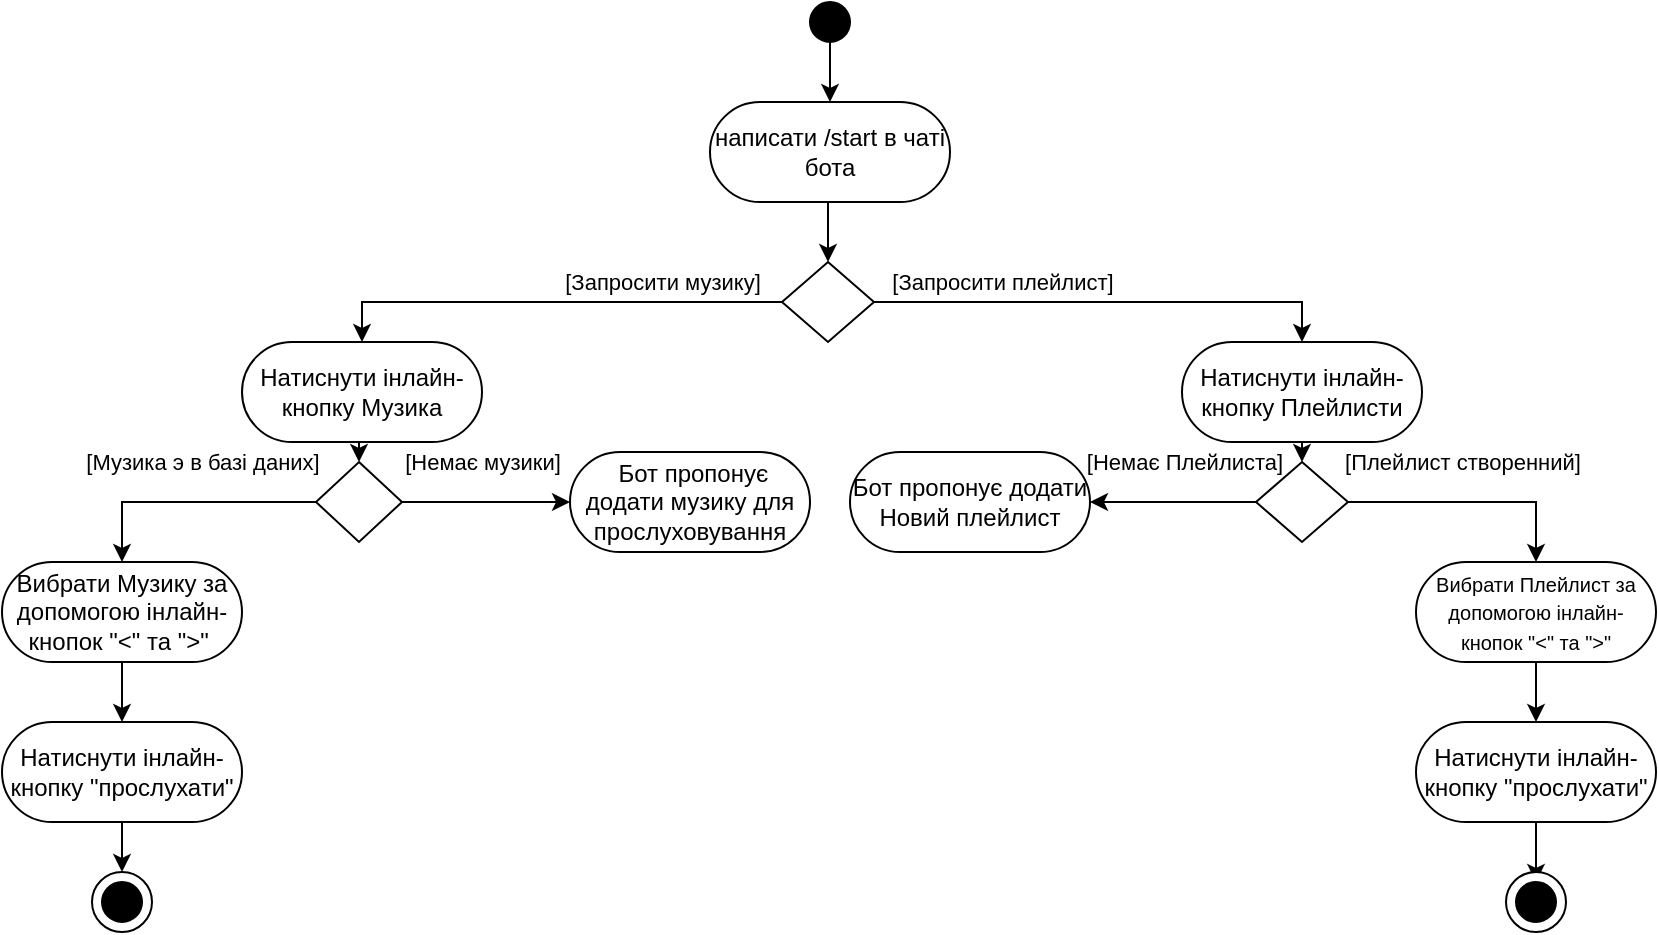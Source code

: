 <mxfile version="26.0.16">
  <diagram name="Page-1" id="6YWjFsSdzuthJOM6boRU">
    <mxGraphModel dx="1050" dy="522" grid="1" gridSize="10" guides="1" tooltips="1" connect="1" arrows="1" fold="1" page="1" pageScale="1" pageWidth="827" pageHeight="1169" math="0" shadow="0">
      <root>
        <mxCell id="0" />
        <mxCell id="1" parent="0" />
        <mxCell id="g2H8JcdMtzYCanS4Ir8u-6" style="edgeStyle=orthogonalEdgeStyle;rounded=0;orthogonalLoop=1;jettySize=auto;html=1;exitX=0.5;exitY=1;exitDx=0;exitDy=0;entryX=0.5;entryY=0;entryDx=0;entryDy=0;" edge="1" parent="1" source="g2H8JcdMtzYCanS4Ir8u-1" target="g2H8JcdMtzYCanS4Ir8u-2">
          <mxGeometry relative="1" as="geometry" />
        </mxCell>
        <mxCell id="g2H8JcdMtzYCanS4Ir8u-1" value="" style="ellipse;whiteSpace=wrap;html=1;aspect=fixed;fillColor=light-dark(#000000,var(--ge-dark-color, #121212));" vertex="1" parent="1">
          <mxGeometry x="404" y="30" width="20" height="20" as="geometry" />
        </mxCell>
        <mxCell id="g2H8JcdMtzYCanS4Ir8u-7" style="edgeStyle=orthogonalEdgeStyle;rounded=0;orthogonalLoop=1;jettySize=auto;html=1;exitX=0.5;exitY=1;exitDx=0;exitDy=0;entryX=0.5;entryY=0;entryDx=0;entryDy=0;" edge="1" parent="1" source="g2H8JcdMtzYCanS4Ir8u-2" target="g2H8JcdMtzYCanS4Ir8u-4">
          <mxGeometry relative="1" as="geometry" />
        </mxCell>
        <mxCell id="g2H8JcdMtzYCanS4Ir8u-2" value="написати /start в чаті бота" style="rounded=1;whiteSpace=wrap;html=1;arcSize=50;" vertex="1" parent="1">
          <mxGeometry x="354" y="80" width="120" height="50" as="geometry" />
        </mxCell>
        <mxCell id="g2H8JcdMtzYCanS4Ir8u-27" style="edgeStyle=orthogonalEdgeStyle;rounded=0;orthogonalLoop=1;jettySize=auto;html=1;exitX=0.5;exitY=1;exitDx=0;exitDy=0;entryX=0.5;entryY=0;entryDx=0;entryDy=0;" edge="1" parent="1" source="g2H8JcdMtzYCanS4Ir8u-3" target="g2H8JcdMtzYCanS4Ir8u-16">
          <mxGeometry relative="1" as="geometry" />
        </mxCell>
        <mxCell id="g2H8JcdMtzYCanS4Ir8u-3" value="Натиснути інлайн-кнопку Музика" style="rounded=1;whiteSpace=wrap;html=1;arcSize=50;" vertex="1" parent="1">
          <mxGeometry x="120" y="200" width="120" height="50" as="geometry" />
        </mxCell>
        <mxCell id="g2H8JcdMtzYCanS4Ir8u-8" style="edgeStyle=orthogonalEdgeStyle;rounded=0;orthogonalLoop=1;jettySize=auto;html=1;exitX=1;exitY=0.5;exitDx=0;exitDy=0;entryX=0.5;entryY=0;entryDx=0;entryDy=0;" edge="1" parent="1" source="g2H8JcdMtzYCanS4Ir8u-4" target="g2H8JcdMtzYCanS4Ir8u-5">
          <mxGeometry relative="1" as="geometry" />
        </mxCell>
        <mxCell id="g2H8JcdMtzYCanS4Ir8u-11" value="[Запросити плейлист]" style="edgeLabel;html=1;align=center;verticalAlign=middle;resizable=0;points=[];" vertex="1" connectable="0" parent="g2H8JcdMtzYCanS4Ir8u-8">
          <mxGeometry x="-0.251" y="-2" relative="1" as="geometry">
            <mxPoint x="-24" y="-12" as="offset" />
          </mxGeometry>
        </mxCell>
        <mxCell id="g2H8JcdMtzYCanS4Ir8u-9" style="edgeStyle=orthogonalEdgeStyle;rounded=0;orthogonalLoop=1;jettySize=auto;html=1;exitX=0;exitY=0.5;exitDx=0;exitDy=0;entryX=0.5;entryY=0;entryDx=0;entryDy=0;" edge="1" parent="1" source="g2H8JcdMtzYCanS4Ir8u-4" target="g2H8JcdMtzYCanS4Ir8u-3">
          <mxGeometry relative="1" as="geometry" />
        </mxCell>
        <mxCell id="g2H8JcdMtzYCanS4Ir8u-10" value="[Запросити музику]" style="edgeLabel;html=1;align=center;verticalAlign=middle;resizable=0;points=[];" vertex="1" connectable="0" parent="g2H8JcdMtzYCanS4Ir8u-9">
          <mxGeometry x="0.169" y="2" relative="1" as="geometry">
            <mxPoint x="74" y="-12" as="offset" />
          </mxGeometry>
        </mxCell>
        <mxCell id="g2H8JcdMtzYCanS4Ir8u-4" value="" style="rhombus;whiteSpace=wrap;html=1;" vertex="1" parent="1">
          <mxGeometry x="390" y="160" width="46" height="40" as="geometry" />
        </mxCell>
        <mxCell id="g2H8JcdMtzYCanS4Ir8u-28" style="edgeStyle=orthogonalEdgeStyle;rounded=0;orthogonalLoop=1;jettySize=auto;html=1;exitX=0.5;exitY=1;exitDx=0;exitDy=0;entryX=0.5;entryY=0;entryDx=0;entryDy=0;" edge="1" parent="1" source="g2H8JcdMtzYCanS4Ir8u-5" target="g2H8JcdMtzYCanS4Ir8u-17">
          <mxGeometry relative="1" as="geometry" />
        </mxCell>
        <mxCell id="g2H8JcdMtzYCanS4Ir8u-5" value="Натиснути інлайн-кнопку Плейлисти" style="rounded=1;whiteSpace=wrap;html=1;arcSize=50;" vertex="1" parent="1">
          <mxGeometry x="590" y="200" width="120" height="50" as="geometry" />
        </mxCell>
        <mxCell id="g2H8JcdMtzYCanS4Ir8u-14" value="&amp;nbsp;Бот пропонує додати музику для прослуховування" style="rounded=1;whiteSpace=wrap;html=1;arcSize=50;" vertex="1" parent="1">
          <mxGeometry x="284" y="255" width="120" height="50" as="geometry" />
        </mxCell>
        <mxCell id="g2H8JcdMtzYCanS4Ir8u-23" value="" style="edgeStyle=orthogonalEdgeStyle;rounded=0;orthogonalLoop=1;jettySize=auto;html=1;" edge="1" parent="1" source="g2H8JcdMtzYCanS4Ir8u-16" target="g2H8JcdMtzYCanS4Ir8u-14">
          <mxGeometry relative="1" as="geometry" />
        </mxCell>
        <mxCell id="g2H8JcdMtzYCanS4Ir8u-24" value="[Немає музики]" style="edgeLabel;html=1;align=center;verticalAlign=middle;resizable=0;points=[];" vertex="1" connectable="0" parent="g2H8JcdMtzYCanS4Ir8u-23">
          <mxGeometry x="-0.093" y="-1" relative="1" as="geometry">
            <mxPoint x="2" y="-21" as="offset" />
          </mxGeometry>
        </mxCell>
        <mxCell id="g2H8JcdMtzYCanS4Ir8u-32" style="edgeStyle=orthogonalEdgeStyle;rounded=0;orthogonalLoop=1;jettySize=auto;html=1;exitX=0;exitY=0.5;exitDx=0;exitDy=0;entryX=0.5;entryY=0;entryDx=0;entryDy=0;" edge="1" parent="1" source="g2H8JcdMtzYCanS4Ir8u-16" target="g2H8JcdMtzYCanS4Ir8u-29">
          <mxGeometry relative="1" as="geometry" />
        </mxCell>
        <mxCell id="g2H8JcdMtzYCanS4Ir8u-33" value="[Музика э в базі даних]" style="edgeLabel;html=1;align=center;verticalAlign=middle;resizable=0;points=[];" vertex="1" connectable="0" parent="g2H8JcdMtzYCanS4Ir8u-32">
          <mxGeometry x="0.257" relative="1" as="geometry">
            <mxPoint x="23" y="-20" as="offset" />
          </mxGeometry>
        </mxCell>
        <mxCell id="g2H8JcdMtzYCanS4Ir8u-16" value="" style="rhombus;whiteSpace=wrap;html=1;" vertex="1" parent="1">
          <mxGeometry x="157" y="260" width="43" height="40" as="geometry" />
        </mxCell>
        <mxCell id="g2H8JcdMtzYCanS4Ir8u-25" style="edgeStyle=orthogonalEdgeStyle;rounded=0;orthogonalLoop=1;jettySize=auto;html=1;exitX=0;exitY=0.5;exitDx=0;exitDy=0;entryX=1;entryY=0.5;entryDx=0;entryDy=0;" edge="1" parent="1" source="g2H8JcdMtzYCanS4Ir8u-17" target="g2H8JcdMtzYCanS4Ir8u-22">
          <mxGeometry relative="1" as="geometry" />
        </mxCell>
        <mxCell id="g2H8JcdMtzYCanS4Ir8u-26" value="[Немає Плейлиста]" style="edgeLabel;html=1;align=center;verticalAlign=middle;resizable=0;points=[];" vertex="1" connectable="0" parent="g2H8JcdMtzYCanS4Ir8u-25">
          <mxGeometry x="0.367" y="-4" relative="1" as="geometry">
            <mxPoint x="20" y="-16" as="offset" />
          </mxGeometry>
        </mxCell>
        <mxCell id="g2H8JcdMtzYCanS4Ir8u-36" style="edgeStyle=orthogonalEdgeStyle;rounded=0;orthogonalLoop=1;jettySize=auto;html=1;exitX=1;exitY=0.5;exitDx=0;exitDy=0;entryX=0.5;entryY=0;entryDx=0;entryDy=0;" edge="1" parent="1" source="g2H8JcdMtzYCanS4Ir8u-17" target="g2H8JcdMtzYCanS4Ir8u-35">
          <mxGeometry relative="1" as="geometry" />
        </mxCell>
        <mxCell id="g2H8JcdMtzYCanS4Ir8u-37" value="[Плейлист створенний]" style="edgeLabel;html=1;align=center;verticalAlign=middle;resizable=0;points=[];" vertex="1" connectable="0" parent="g2H8JcdMtzYCanS4Ir8u-36">
          <mxGeometry x="-0.503" relative="1" as="geometry">
            <mxPoint x="26" y="-20" as="offset" />
          </mxGeometry>
        </mxCell>
        <mxCell id="g2H8JcdMtzYCanS4Ir8u-17" value="" style="rhombus;whiteSpace=wrap;html=1;" vertex="1" parent="1">
          <mxGeometry x="627" y="260" width="46" height="40" as="geometry" />
        </mxCell>
        <mxCell id="g2H8JcdMtzYCanS4Ir8u-22" value="Бот пропонує додати Новий плейлист" style="rounded=1;whiteSpace=wrap;html=1;arcSize=50;" vertex="1" parent="1">
          <mxGeometry x="424" y="255" width="120" height="50" as="geometry" />
        </mxCell>
        <mxCell id="g2H8JcdMtzYCanS4Ir8u-34" style="edgeStyle=orthogonalEdgeStyle;rounded=0;orthogonalLoop=1;jettySize=auto;html=1;exitX=0.5;exitY=1;exitDx=0;exitDy=0;entryX=0.5;entryY=0;entryDx=0;entryDy=0;" edge="1" parent="1" source="g2H8JcdMtzYCanS4Ir8u-29" target="g2H8JcdMtzYCanS4Ir8u-30">
          <mxGeometry relative="1" as="geometry" />
        </mxCell>
        <mxCell id="g2H8JcdMtzYCanS4Ir8u-29" value="Вибрати Музику за допомогою інлайн-кнопок &quot;&amp;lt;&quot; та &quot;&amp;gt;&quot;&amp;nbsp;" style="rounded=1;whiteSpace=wrap;html=1;arcSize=50;" vertex="1" parent="1">
          <mxGeometry y="310" width="120" height="50" as="geometry" />
        </mxCell>
        <mxCell id="g2H8JcdMtzYCanS4Ir8u-48" style="edgeStyle=orthogonalEdgeStyle;rounded=0;orthogonalLoop=1;jettySize=auto;html=1;exitX=0.5;exitY=1;exitDx=0;exitDy=0;entryX=0.5;entryY=0;entryDx=0;entryDy=0;" edge="1" parent="1" source="g2H8JcdMtzYCanS4Ir8u-30" target="g2H8JcdMtzYCanS4Ir8u-42">
          <mxGeometry relative="1" as="geometry" />
        </mxCell>
        <mxCell id="g2H8JcdMtzYCanS4Ir8u-30" value="Натиснути інлайн-кнопку &quot;прослухати&quot;" style="rounded=1;whiteSpace=wrap;html=1;arcSize=50;" vertex="1" parent="1">
          <mxGeometry y="390" width="120" height="50" as="geometry" />
        </mxCell>
        <mxCell id="g2H8JcdMtzYCanS4Ir8u-39" style="edgeStyle=orthogonalEdgeStyle;rounded=0;orthogonalLoop=1;jettySize=auto;html=1;exitX=0.5;exitY=1;exitDx=0;exitDy=0;entryX=0.5;entryY=0;entryDx=0;entryDy=0;" edge="1" parent="1" source="g2H8JcdMtzYCanS4Ir8u-35" target="g2H8JcdMtzYCanS4Ir8u-38">
          <mxGeometry relative="1" as="geometry" />
        </mxCell>
        <mxCell id="g2H8JcdMtzYCanS4Ir8u-35" value="&lt;font style=&quot;font-size: 10px;&quot;&gt;Вибрати Плейлист за допомогою інлайн-кнопок &quot;&amp;lt;&quot; та &quot;&amp;gt;&quot;&lt;/font&gt;" style="rounded=1;whiteSpace=wrap;html=1;arcSize=50;" vertex="1" parent="1">
          <mxGeometry x="707" y="310" width="120" height="50" as="geometry" />
        </mxCell>
        <mxCell id="g2H8JcdMtzYCanS4Ir8u-47" style="edgeStyle=orthogonalEdgeStyle;rounded=0;orthogonalLoop=1;jettySize=auto;html=1;exitX=0.5;exitY=1;exitDx=0;exitDy=0;entryX=0.5;entryY=0;entryDx=0;entryDy=0;" edge="1" parent="1" source="g2H8JcdMtzYCanS4Ir8u-38" target="g2H8JcdMtzYCanS4Ir8u-44">
          <mxGeometry relative="1" as="geometry" />
        </mxCell>
        <mxCell id="g2H8JcdMtzYCanS4Ir8u-38" value="Натиснути інлайн-кнопку &quot;прослухати&quot;" style="rounded=1;whiteSpace=wrap;html=1;arcSize=50;" vertex="1" parent="1">
          <mxGeometry x="707" y="390" width="120" height="50" as="geometry" />
        </mxCell>
        <mxCell id="g2H8JcdMtzYCanS4Ir8u-42" value="" style="ellipse;whiteSpace=wrap;html=1;aspect=fixed;" vertex="1" parent="1">
          <mxGeometry x="45" y="465" width="30" height="30" as="geometry" />
        </mxCell>
        <mxCell id="g2H8JcdMtzYCanS4Ir8u-41" value="" style="ellipse;whiteSpace=wrap;html=1;aspect=fixed;fillColor=light-dark(#000000,var(--ge-dark-color, #121212));" vertex="1" parent="1">
          <mxGeometry x="50" y="470" width="20" height="20" as="geometry" />
        </mxCell>
        <mxCell id="g2H8JcdMtzYCanS4Ir8u-45" value="" style="ellipse;whiteSpace=wrap;html=1;aspect=fixed;" vertex="1" parent="1">
          <mxGeometry x="752" y="465" width="30" height="30" as="geometry" />
        </mxCell>
        <mxCell id="g2H8JcdMtzYCanS4Ir8u-44" value="" style="ellipse;whiteSpace=wrap;html=1;aspect=fixed;fillColor=light-dark(#000000,var(--ge-dark-color, #121212));" vertex="1" parent="1">
          <mxGeometry x="757" y="470" width="20" height="20" as="geometry" />
        </mxCell>
      </root>
    </mxGraphModel>
  </diagram>
</mxfile>
